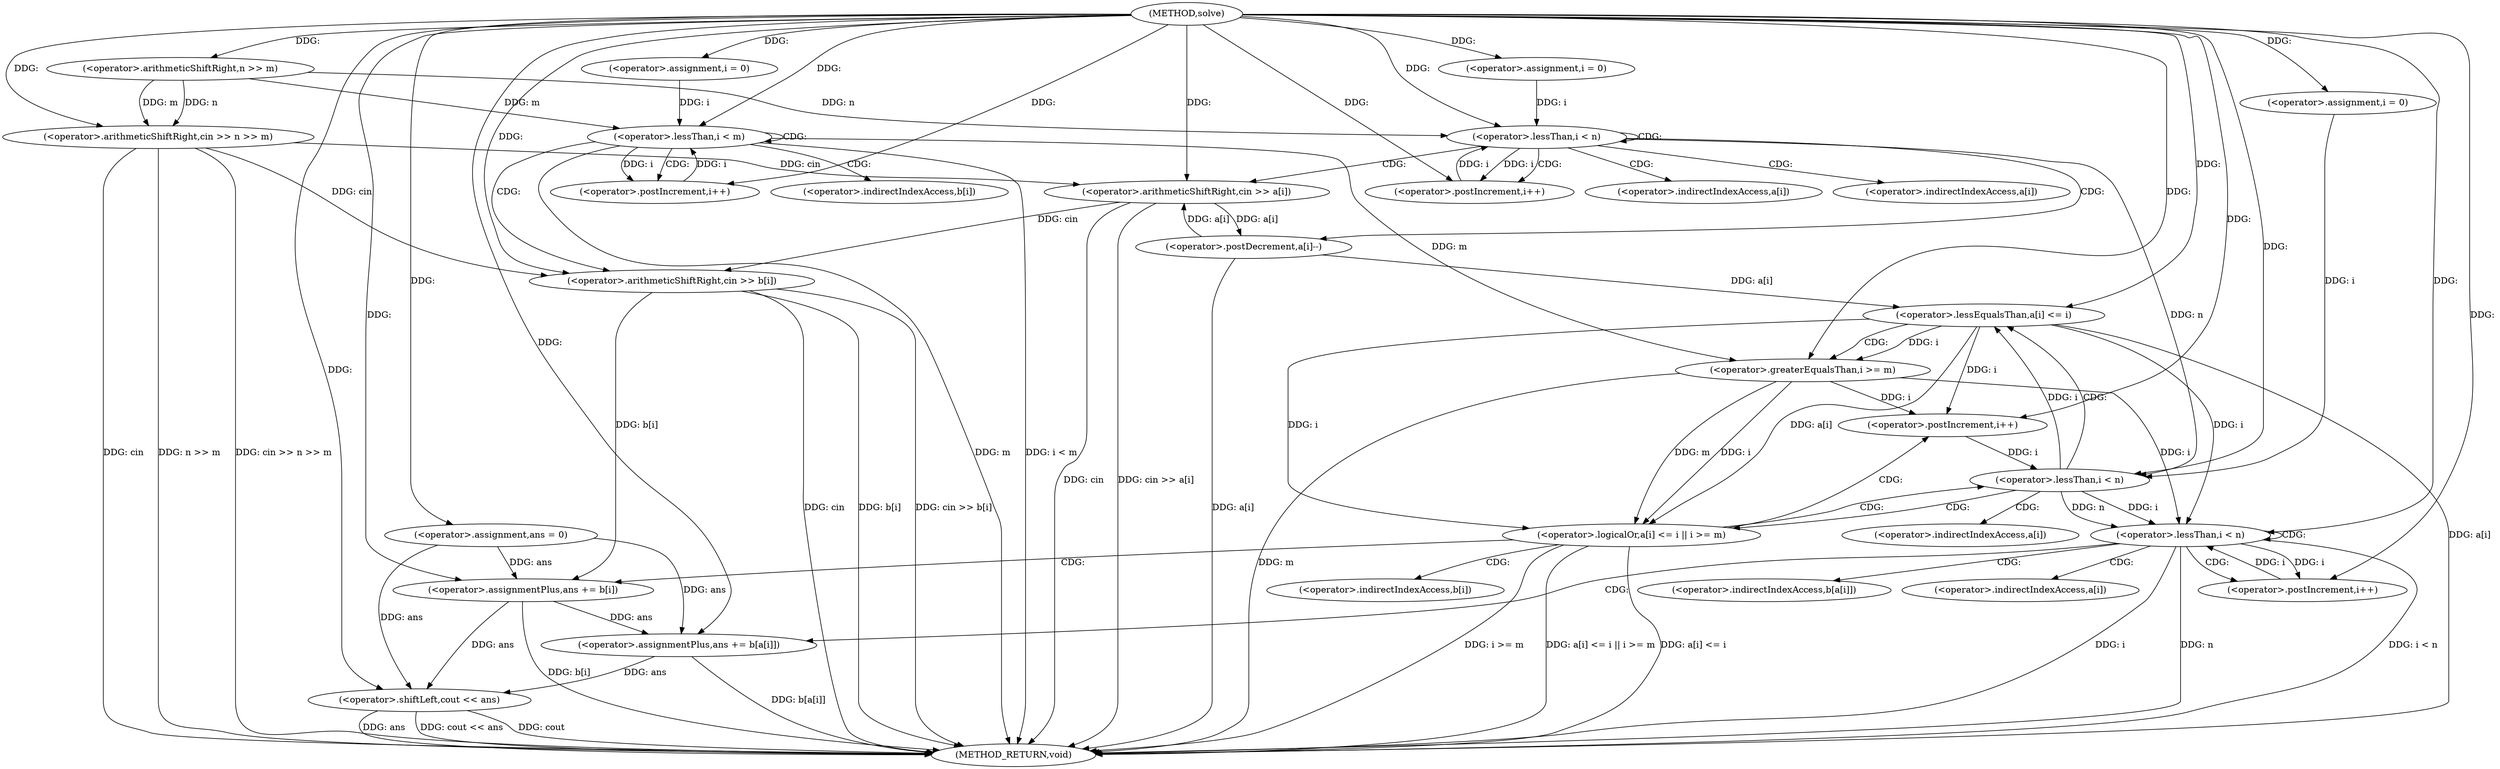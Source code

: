 digraph "solve" {  
"1000103" [label = "(METHOD,solve)" ]
"1000199" [label = "(METHOD_RETURN,void)" ]
"1000107" [label = "(<operator>.arithmeticShiftRight,cin >> n >> m)" ]
"1000151" [label = "(<operator>.assignment,ans = 0)" ]
"1000155" [label = "(<operator>.assignment,i = 0)" ]
"1000196" [label = "(<operator>.shiftLeft,cout << ans)" ]
"1000115" [label = "(<operator>.assignment,i = 0)" ]
"1000118" [label = "(<operator>.lessThan,i < n)" ]
"1000121" [label = "(<operator>.postIncrement,i++)" ]
"1000136" [label = "(<operator>.assignment,i = 0)" ]
"1000139" [label = "(<operator>.lessThan,i < m)" ]
"1000142" [label = "(<operator>.postIncrement,i++)" ]
"1000159" [label = "(<operator>.lessThan,i < n)" ]
"1000183" [label = "(<operator>.lessThan,i < n)" ]
"1000109" [label = "(<operator>.arithmeticShiftRight,n >> m)" ]
"1000124" [label = "(<operator>.arithmeticShiftRight,cin >> a[i])" ]
"1000129" [label = "(<operator>.postDecrement,a[i]--)" ]
"1000145" [label = "(<operator>.arithmeticShiftRight,cin >> b[i])" ]
"1000175" [label = "(<operator>.assignmentPlus,ans += b[i])" ]
"1000180" [label = "(<operator>.postIncrement,i++)" ]
"1000187" [label = "(<operator>.assignmentPlus,ans += b[a[i]])" ]
"1000194" [label = "(<operator>.postIncrement,i++)" ]
"1000164" [label = "(<operator>.logicalOr,a[i] <= i || i >= m)" ]
"1000165" [label = "(<operator>.lessEqualsThan,a[i] <= i)" ]
"1000170" [label = "(<operator>.greaterEqualsThan,i >= m)" ]
"1000126" [label = "(<operator>.indirectIndexAccess,a[i])" ]
"1000130" [label = "(<operator>.indirectIndexAccess,a[i])" ]
"1000147" [label = "(<operator>.indirectIndexAccess,b[i])" ]
"1000177" [label = "(<operator>.indirectIndexAccess,b[i])" ]
"1000189" [label = "(<operator>.indirectIndexAccess,b[a[i]])" ]
"1000191" [label = "(<operator>.indirectIndexAccess,a[i])" ]
"1000166" [label = "(<operator>.indirectIndexAccess,a[i])" ]
  "1000107" -> "1000199"  [ label = "DDG: cin"] 
  "1000107" -> "1000199"  [ label = "DDG: n >> m"] 
  "1000107" -> "1000199"  [ label = "DDG: cin >> n >> m"] 
  "1000139" -> "1000199"  [ label = "DDG: m"] 
  "1000139" -> "1000199"  [ label = "DDG: i < m"] 
  "1000165" -> "1000199"  [ label = "DDG: a[i]"] 
  "1000164" -> "1000199"  [ label = "DDG: a[i] <= i"] 
  "1000170" -> "1000199"  [ label = "DDG: m"] 
  "1000164" -> "1000199"  [ label = "DDG: i >= m"] 
  "1000164" -> "1000199"  [ label = "DDG: a[i] <= i || i >= m"] 
  "1000175" -> "1000199"  [ label = "DDG: b[i]"] 
  "1000183" -> "1000199"  [ label = "DDG: i"] 
  "1000183" -> "1000199"  [ label = "DDG: n"] 
  "1000183" -> "1000199"  [ label = "DDG: i < n"] 
  "1000196" -> "1000199"  [ label = "DDG: ans"] 
  "1000196" -> "1000199"  [ label = "DDG: cout << ans"] 
  "1000187" -> "1000199"  [ label = "DDG: b[a[i]]"] 
  "1000145" -> "1000199"  [ label = "DDG: cin"] 
  "1000145" -> "1000199"  [ label = "DDG: b[i]"] 
  "1000145" -> "1000199"  [ label = "DDG: cin >> b[i]"] 
  "1000124" -> "1000199"  [ label = "DDG: cin"] 
  "1000124" -> "1000199"  [ label = "DDG: cin >> a[i]"] 
  "1000129" -> "1000199"  [ label = "DDG: a[i]"] 
  "1000196" -> "1000199"  [ label = "DDG: cout"] 
  "1000103" -> "1000151"  [ label = "DDG: "] 
  "1000103" -> "1000155"  [ label = "DDG: "] 
  "1000103" -> "1000107"  [ label = "DDG: "] 
  "1000109" -> "1000107"  [ label = "DDG: n"] 
  "1000109" -> "1000107"  [ label = "DDG: m"] 
  "1000103" -> "1000115"  [ label = "DDG: "] 
  "1000103" -> "1000136"  [ label = "DDG: "] 
  "1000103" -> "1000196"  [ label = "DDG: "] 
  "1000151" -> "1000196"  [ label = "DDG: ans"] 
  "1000175" -> "1000196"  [ label = "DDG: ans"] 
  "1000187" -> "1000196"  [ label = "DDG: ans"] 
  "1000103" -> "1000109"  [ label = "DDG: "] 
  "1000115" -> "1000118"  [ label = "DDG: i"] 
  "1000121" -> "1000118"  [ label = "DDG: i"] 
  "1000103" -> "1000118"  [ label = "DDG: "] 
  "1000109" -> "1000118"  [ label = "DDG: n"] 
  "1000118" -> "1000121"  [ label = "DDG: i"] 
  "1000103" -> "1000121"  [ label = "DDG: "] 
  "1000136" -> "1000139"  [ label = "DDG: i"] 
  "1000142" -> "1000139"  [ label = "DDG: i"] 
  "1000103" -> "1000139"  [ label = "DDG: "] 
  "1000109" -> "1000139"  [ label = "DDG: m"] 
  "1000139" -> "1000142"  [ label = "DDG: i"] 
  "1000103" -> "1000142"  [ label = "DDG: "] 
  "1000155" -> "1000159"  [ label = "DDG: i"] 
  "1000180" -> "1000159"  [ label = "DDG: i"] 
  "1000103" -> "1000159"  [ label = "DDG: "] 
  "1000118" -> "1000159"  [ label = "DDG: n"] 
  "1000145" -> "1000175"  [ label = "DDG: b[i]"] 
  "1000159" -> "1000183"  [ label = "DDG: i"] 
  "1000165" -> "1000183"  [ label = "DDG: i"] 
  "1000170" -> "1000183"  [ label = "DDG: i"] 
  "1000194" -> "1000183"  [ label = "DDG: i"] 
  "1000103" -> "1000183"  [ label = "DDG: "] 
  "1000159" -> "1000183"  [ label = "DDG: n"] 
  "1000107" -> "1000124"  [ label = "DDG: cin"] 
  "1000103" -> "1000124"  [ label = "DDG: "] 
  "1000129" -> "1000124"  [ label = "DDG: a[i]"] 
  "1000124" -> "1000129"  [ label = "DDG: a[i]"] 
  "1000107" -> "1000145"  [ label = "DDG: cin"] 
  "1000124" -> "1000145"  [ label = "DDG: cin"] 
  "1000103" -> "1000145"  [ label = "DDG: "] 
  "1000151" -> "1000175"  [ label = "DDG: ans"] 
  "1000103" -> "1000175"  [ label = "DDG: "] 
  "1000165" -> "1000180"  [ label = "DDG: i"] 
  "1000170" -> "1000180"  [ label = "DDG: i"] 
  "1000103" -> "1000180"  [ label = "DDG: "] 
  "1000151" -> "1000187"  [ label = "DDG: ans"] 
  "1000175" -> "1000187"  [ label = "DDG: ans"] 
  "1000103" -> "1000187"  [ label = "DDG: "] 
  "1000183" -> "1000194"  [ label = "DDG: i"] 
  "1000103" -> "1000194"  [ label = "DDG: "] 
  "1000165" -> "1000164"  [ label = "DDG: a[i]"] 
  "1000165" -> "1000164"  [ label = "DDG: i"] 
  "1000170" -> "1000164"  [ label = "DDG: i"] 
  "1000170" -> "1000164"  [ label = "DDG: m"] 
  "1000129" -> "1000165"  [ label = "DDG: a[i]"] 
  "1000159" -> "1000165"  [ label = "DDG: i"] 
  "1000103" -> "1000165"  [ label = "DDG: "] 
  "1000165" -> "1000170"  [ label = "DDG: i"] 
  "1000103" -> "1000170"  [ label = "DDG: "] 
  "1000139" -> "1000170"  [ label = "DDG: m"] 
  "1000118" -> "1000118"  [ label = "CDG: "] 
  "1000118" -> "1000121"  [ label = "CDG: "] 
  "1000118" -> "1000126"  [ label = "CDG: "] 
  "1000118" -> "1000129"  [ label = "CDG: "] 
  "1000118" -> "1000124"  [ label = "CDG: "] 
  "1000118" -> "1000130"  [ label = "CDG: "] 
  "1000139" -> "1000142"  [ label = "CDG: "] 
  "1000139" -> "1000139"  [ label = "CDG: "] 
  "1000139" -> "1000147"  [ label = "CDG: "] 
  "1000139" -> "1000145"  [ label = "CDG: "] 
  "1000159" -> "1000164"  [ label = "CDG: "] 
  "1000159" -> "1000166"  [ label = "CDG: "] 
  "1000159" -> "1000165"  [ label = "CDG: "] 
  "1000183" -> "1000191"  [ label = "CDG: "] 
  "1000183" -> "1000183"  [ label = "CDG: "] 
  "1000183" -> "1000189"  [ label = "CDG: "] 
  "1000183" -> "1000194"  [ label = "CDG: "] 
  "1000183" -> "1000187"  [ label = "CDG: "] 
  "1000164" -> "1000180"  [ label = "CDG: "] 
  "1000164" -> "1000159"  [ label = "CDG: "] 
  "1000164" -> "1000175"  [ label = "CDG: "] 
  "1000164" -> "1000177"  [ label = "CDG: "] 
  "1000165" -> "1000170"  [ label = "CDG: "] 
}
